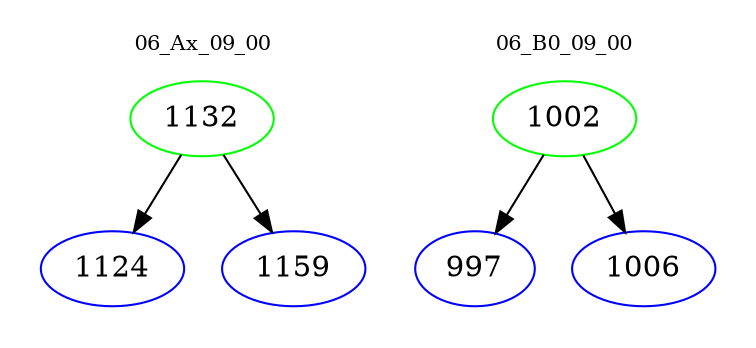 digraph{
subgraph cluster_0 {
color = white
label = "06_Ax_09_00";
fontsize=10;
T0_1132 [label="1132", color="green"]
T0_1132 -> T0_1124 [color="black"]
T0_1124 [label="1124", color="blue"]
T0_1132 -> T0_1159 [color="black"]
T0_1159 [label="1159", color="blue"]
}
subgraph cluster_1 {
color = white
label = "06_B0_09_00";
fontsize=10;
T1_1002 [label="1002", color="green"]
T1_1002 -> T1_997 [color="black"]
T1_997 [label="997", color="blue"]
T1_1002 -> T1_1006 [color="black"]
T1_1006 [label="1006", color="blue"]
}
}
